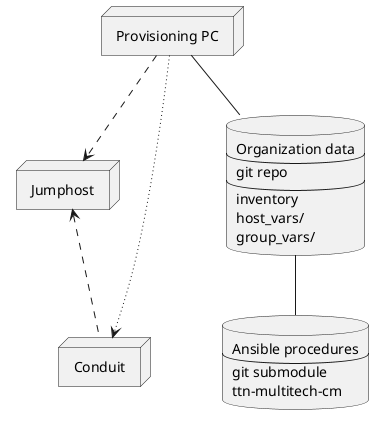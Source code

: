 @startuml
' PlantUML image for the operating setup. See www.plantuml.com

node Jumphost
node PC [
Provisioning PC
]
node Conduit [
Conduit
]
database OrgData [
Organization data
---
git repo
---
inventory
host_vars/
group_vars/
]
database Ansible [
Ansible procedures
---
git submodule
ttn-multitech-cm
]

Jumphost <.. Conduit
PC ..> Jumphost
PC ~~> Conduit
PC -- OrgData
OrgData -- Ansible
@enduml
